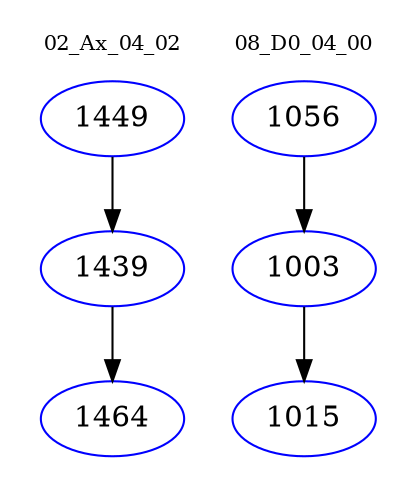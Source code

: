 digraph{
subgraph cluster_0 {
color = white
label = "02_Ax_04_02";
fontsize=10;
T0_1449 [label="1449", color="blue"]
T0_1449 -> T0_1439 [color="black"]
T0_1439 [label="1439", color="blue"]
T0_1439 -> T0_1464 [color="black"]
T0_1464 [label="1464", color="blue"]
}
subgraph cluster_1 {
color = white
label = "08_D0_04_00";
fontsize=10;
T1_1056 [label="1056", color="blue"]
T1_1056 -> T1_1003 [color="black"]
T1_1003 [label="1003", color="blue"]
T1_1003 -> T1_1015 [color="black"]
T1_1015 [label="1015", color="blue"]
}
}
